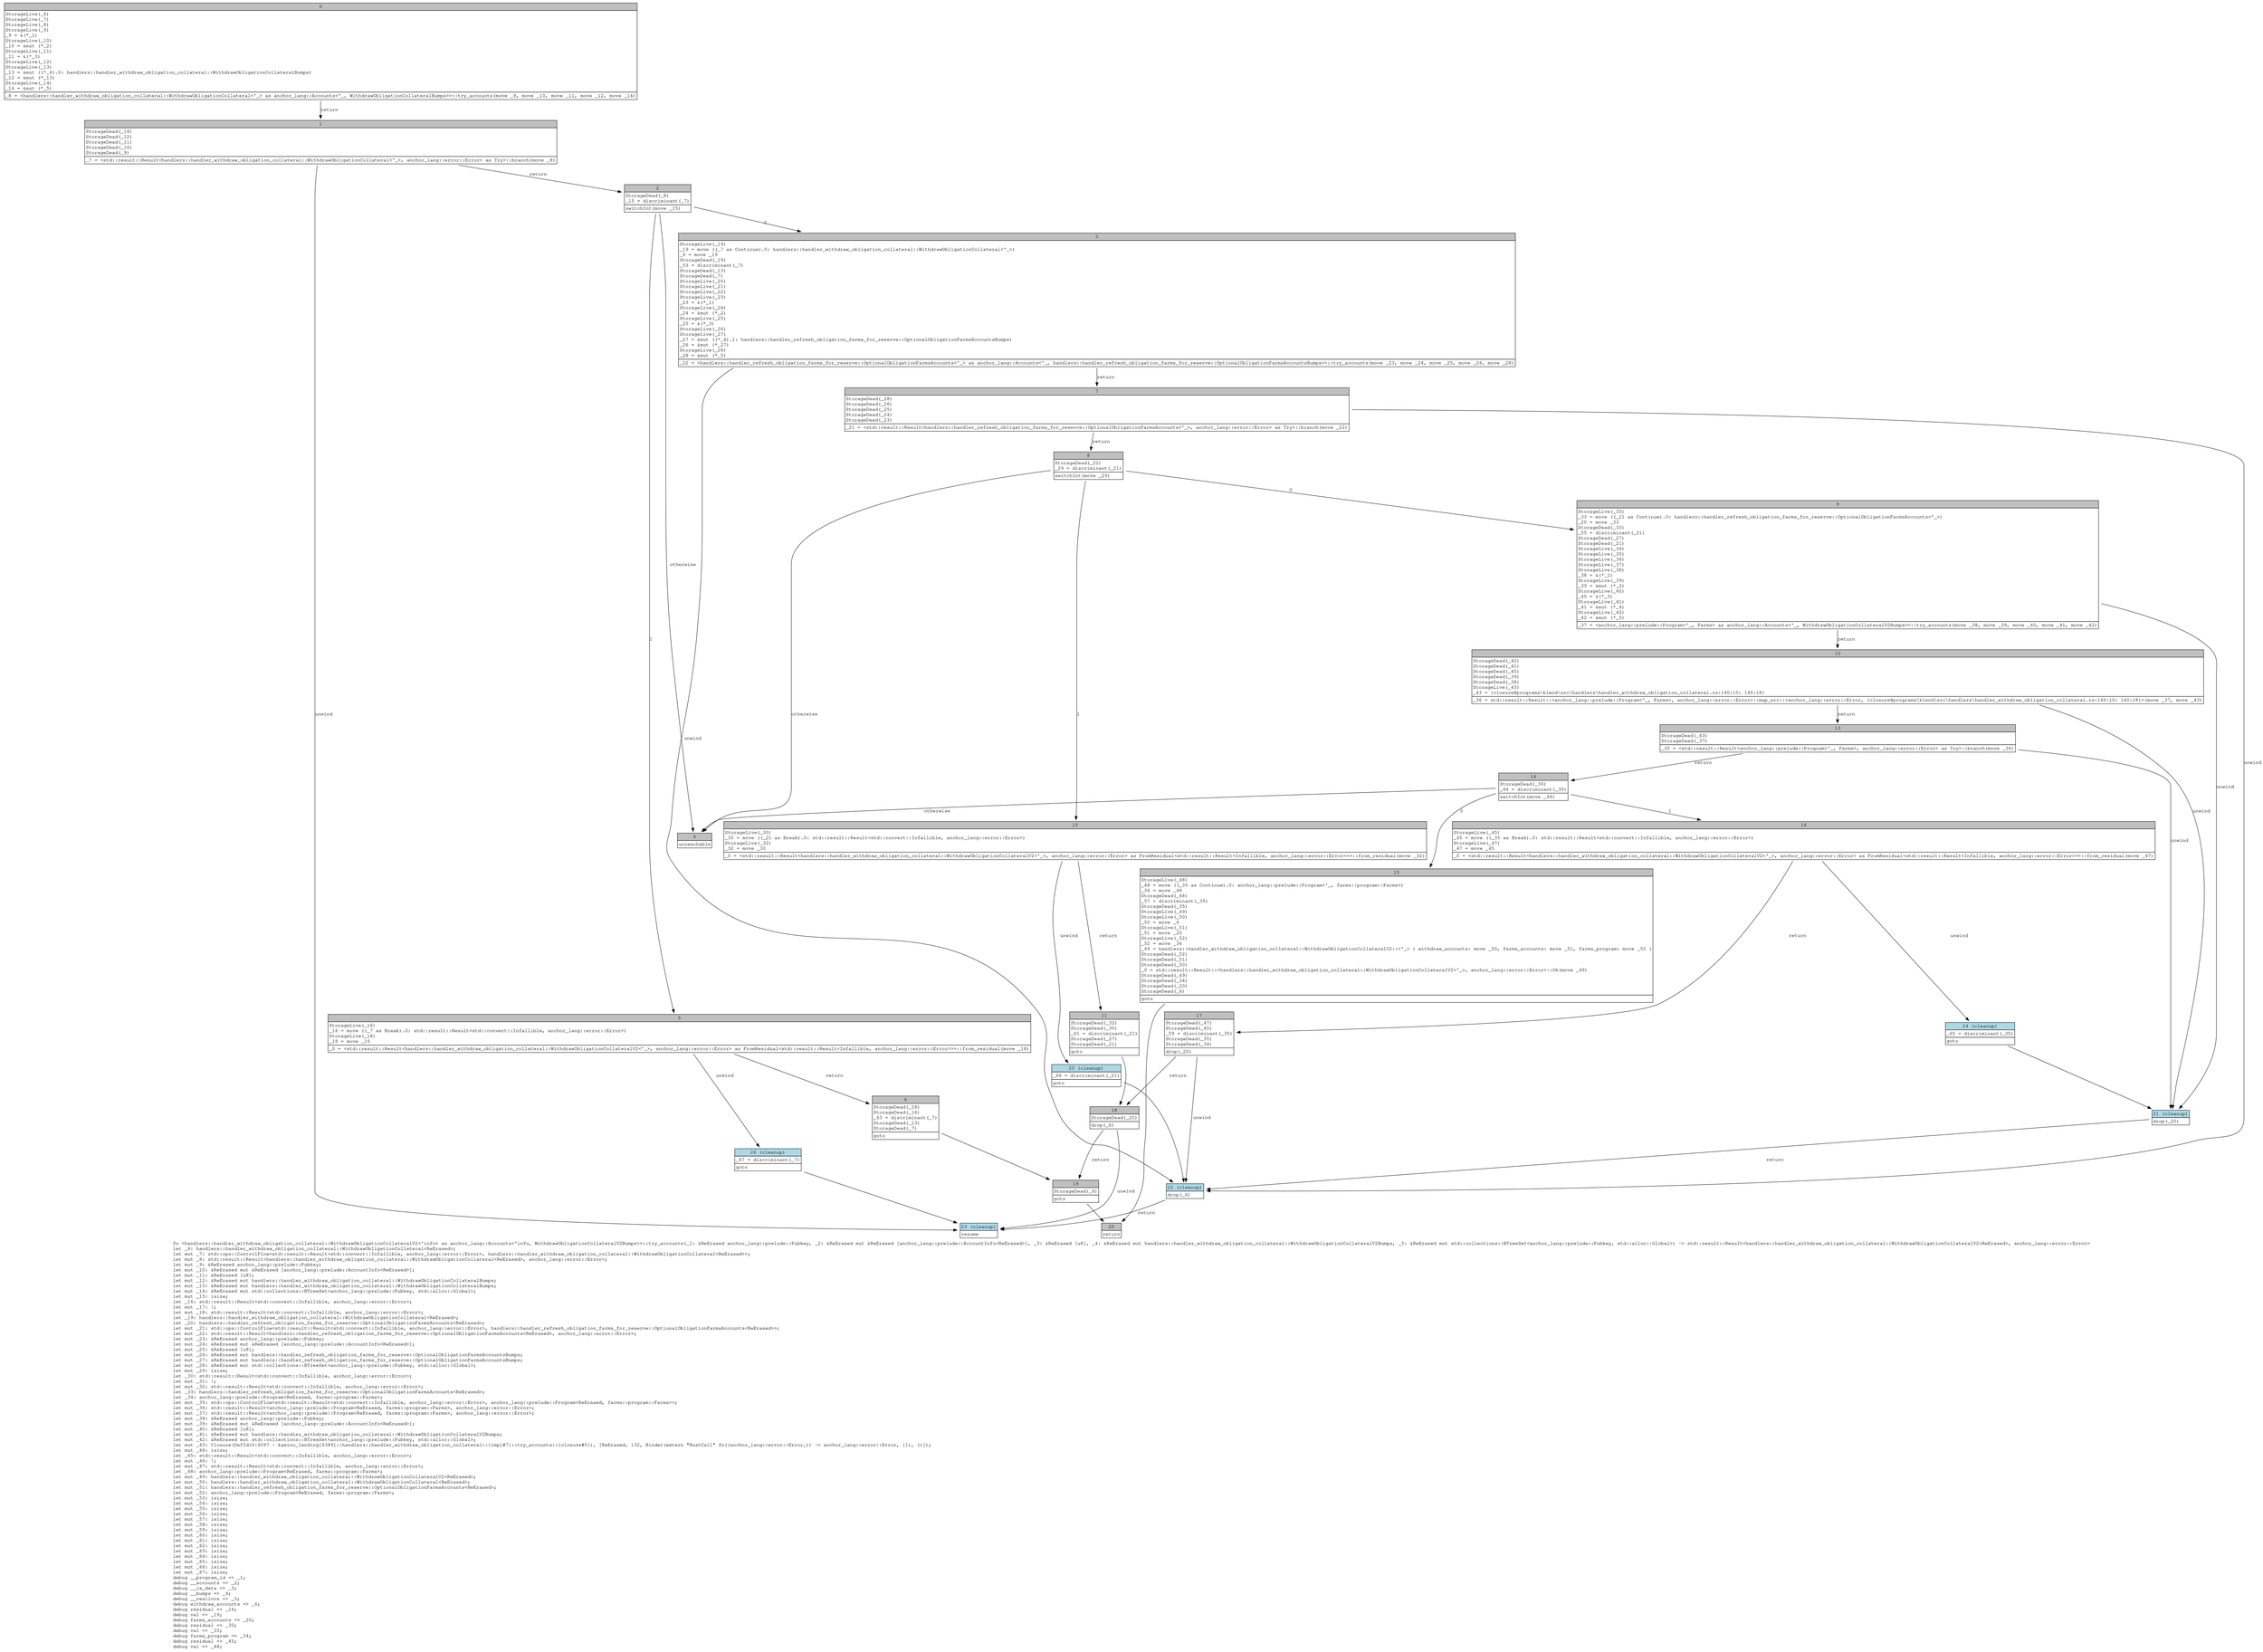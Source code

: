 digraph Mir_0_6096 {
    graph [fontname="Courier, monospace"];
    node [fontname="Courier, monospace"];
    edge [fontname="Courier, monospace"];
    label=<fn &lt;handlers::handler_withdraw_obligation_collateral::WithdrawObligationCollateralV2&lt;'info&gt; as anchor_lang::Accounts&lt;'info, WithdrawObligationCollateralV2Bumps&gt;&gt;::try_accounts(_1: &amp;ReErased anchor_lang::prelude::Pubkey, _2: &amp;ReErased mut &amp;ReErased [anchor_lang::prelude::AccountInfo&lt;ReErased&gt;], _3: &amp;ReErased [u8], _4: &amp;ReErased mut handlers::handler_withdraw_obligation_collateral::WithdrawObligationCollateralV2Bumps, _5: &amp;ReErased mut std::collections::BTreeSet&lt;anchor_lang::prelude::Pubkey, std::alloc::Global&gt;) -&gt; std::result::Result&lt;handlers::handler_withdraw_obligation_collateral::WithdrawObligationCollateralV2&lt;ReErased&gt;, anchor_lang::error::Error&gt;<br align="left"/>let _6: handlers::handler_withdraw_obligation_collateral::WithdrawObligationCollateral&lt;ReErased&gt;;<br align="left"/>let mut _7: std::ops::ControlFlow&lt;std::result::Result&lt;std::convert::Infallible, anchor_lang::error::Error&gt;, handlers::handler_withdraw_obligation_collateral::WithdrawObligationCollateral&lt;ReErased&gt;&gt;;<br align="left"/>let mut _8: std::result::Result&lt;handlers::handler_withdraw_obligation_collateral::WithdrawObligationCollateral&lt;ReErased&gt;, anchor_lang::error::Error&gt;;<br align="left"/>let mut _9: &amp;ReErased anchor_lang::prelude::Pubkey;<br align="left"/>let mut _10: &amp;ReErased mut &amp;ReErased [anchor_lang::prelude::AccountInfo&lt;ReErased&gt;];<br align="left"/>let mut _11: &amp;ReErased [u8];<br align="left"/>let mut _12: &amp;ReErased mut handlers::handler_withdraw_obligation_collateral::WithdrawObligationCollateralBumps;<br align="left"/>let mut _13: &amp;ReErased mut handlers::handler_withdraw_obligation_collateral::WithdrawObligationCollateralBumps;<br align="left"/>let mut _14: &amp;ReErased mut std::collections::BTreeSet&lt;anchor_lang::prelude::Pubkey, std::alloc::Global&gt;;<br align="left"/>let mut _15: isize;<br align="left"/>let _16: std::result::Result&lt;std::convert::Infallible, anchor_lang::error::Error&gt;;<br align="left"/>let mut _17: !;<br align="left"/>let mut _18: std::result::Result&lt;std::convert::Infallible, anchor_lang::error::Error&gt;;<br align="left"/>let _19: handlers::handler_withdraw_obligation_collateral::WithdrawObligationCollateral&lt;ReErased&gt;;<br align="left"/>let _20: handlers::handler_refresh_obligation_farms_for_reserve::OptionalObligationFarmsAccounts&lt;ReErased&gt;;<br align="left"/>let mut _21: std::ops::ControlFlow&lt;std::result::Result&lt;std::convert::Infallible, anchor_lang::error::Error&gt;, handlers::handler_refresh_obligation_farms_for_reserve::OptionalObligationFarmsAccounts&lt;ReErased&gt;&gt;;<br align="left"/>let mut _22: std::result::Result&lt;handlers::handler_refresh_obligation_farms_for_reserve::OptionalObligationFarmsAccounts&lt;ReErased&gt;, anchor_lang::error::Error&gt;;<br align="left"/>let mut _23: &amp;ReErased anchor_lang::prelude::Pubkey;<br align="left"/>let mut _24: &amp;ReErased mut &amp;ReErased [anchor_lang::prelude::AccountInfo&lt;ReErased&gt;];<br align="left"/>let mut _25: &amp;ReErased [u8];<br align="left"/>let mut _26: &amp;ReErased mut handlers::handler_refresh_obligation_farms_for_reserve::OptionalObligationFarmsAccountsBumps;<br align="left"/>let mut _27: &amp;ReErased mut handlers::handler_refresh_obligation_farms_for_reserve::OptionalObligationFarmsAccountsBumps;<br align="left"/>let mut _28: &amp;ReErased mut std::collections::BTreeSet&lt;anchor_lang::prelude::Pubkey, std::alloc::Global&gt;;<br align="left"/>let mut _29: isize;<br align="left"/>let _30: std::result::Result&lt;std::convert::Infallible, anchor_lang::error::Error&gt;;<br align="left"/>let mut _31: !;<br align="left"/>let mut _32: std::result::Result&lt;std::convert::Infallible, anchor_lang::error::Error&gt;;<br align="left"/>let _33: handlers::handler_refresh_obligation_farms_for_reserve::OptionalObligationFarmsAccounts&lt;ReErased&gt;;<br align="left"/>let _34: anchor_lang::prelude::Program&lt;ReErased, farms::program::Farms&gt;;<br align="left"/>let mut _35: std::ops::ControlFlow&lt;std::result::Result&lt;std::convert::Infallible, anchor_lang::error::Error&gt;, anchor_lang::prelude::Program&lt;ReErased, farms::program::Farms&gt;&gt;;<br align="left"/>let mut _36: std::result::Result&lt;anchor_lang::prelude::Program&lt;ReErased, farms::program::Farms&gt;, anchor_lang::error::Error&gt;;<br align="left"/>let mut _37: std::result::Result&lt;anchor_lang::prelude::Program&lt;ReErased, farms::program::Farms&gt;, anchor_lang::error::Error&gt;;<br align="left"/>let mut _38: &amp;ReErased anchor_lang::prelude::Pubkey;<br align="left"/>let mut _39: &amp;ReErased mut &amp;ReErased [anchor_lang::prelude::AccountInfo&lt;ReErased&gt;];<br align="left"/>let mut _40: &amp;ReErased [u8];<br align="left"/>let mut _41: &amp;ReErased mut handlers::handler_withdraw_obligation_collateral::WithdrawObligationCollateralV2Bumps;<br align="left"/>let mut _42: &amp;ReErased mut std::collections::BTreeSet&lt;anchor_lang::prelude::Pubkey, std::alloc::Global&gt;;<br align="left"/>let mut _43: Closure(DefId(0:6097 ~ kamino_lending[6389]::handlers::handler_withdraw_obligation_collateral::{impl#7}::try_accounts::{closure#0}), [ReErased, i32, Binder(extern &quot;RustCall&quot; fn((anchor_lang::error::Error,)) -&gt; anchor_lang::error::Error, []), ()]);<br align="left"/>let mut _44: isize;<br align="left"/>let _45: std::result::Result&lt;std::convert::Infallible, anchor_lang::error::Error&gt;;<br align="left"/>let mut _46: !;<br align="left"/>let mut _47: std::result::Result&lt;std::convert::Infallible, anchor_lang::error::Error&gt;;<br align="left"/>let _48: anchor_lang::prelude::Program&lt;ReErased, farms::program::Farms&gt;;<br align="left"/>let mut _49: handlers::handler_withdraw_obligation_collateral::WithdrawObligationCollateralV2&lt;ReErased&gt;;<br align="left"/>let mut _50: handlers::handler_withdraw_obligation_collateral::WithdrawObligationCollateral&lt;ReErased&gt;;<br align="left"/>let mut _51: handlers::handler_refresh_obligation_farms_for_reserve::OptionalObligationFarmsAccounts&lt;ReErased&gt;;<br align="left"/>let mut _52: anchor_lang::prelude::Program&lt;ReErased, farms::program::Farms&gt;;<br align="left"/>let mut _53: isize;<br align="left"/>let mut _54: isize;<br align="left"/>let mut _55: isize;<br align="left"/>let mut _56: isize;<br align="left"/>let mut _57: isize;<br align="left"/>let mut _58: isize;<br align="left"/>let mut _59: isize;<br align="left"/>let mut _60: isize;<br align="left"/>let mut _61: isize;<br align="left"/>let mut _62: isize;<br align="left"/>let mut _63: isize;<br align="left"/>let mut _64: isize;<br align="left"/>let mut _65: isize;<br align="left"/>let mut _66: isize;<br align="left"/>let mut _67: isize;<br align="left"/>debug __program_id =&gt; _1;<br align="left"/>debug __accounts =&gt; _2;<br align="left"/>debug __ix_data =&gt; _3;<br align="left"/>debug __bumps =&gt; _4;<br align="left"/>debug __reallocs =&gt; _5;<br align="left"/>debug withdraw_accounts =&gt; _6;<br align="left"/>debug residual =&gt; _16;<br align="left"/>debug val =&gt; _19;<br align="left"/>debug farms_accounts =&gt; _20;<br align="left"/>debug residual =&gt; _30;<br align="left"/>debug val =&gt; _33;<br align="left"/>debug farms_program =&gt; _34;<br align="left"/>debug residual =&gt; _45;<br align="left"/>debug val =&gt; _48;<br align="left"/>>;
    bb0__0_6096 [shape="none", label=<<table border="0" cellborder="1" cellspacing="0"><tr><td bgcolor="gray" align="center" colspan="1">0</td></tr><tr><td align="left" balign="left">StorageLive(_6)<br/>StorageLive(_7)<br/>StorageLive(_8)<br/>StorageLive(_9)<br/>_9 = &amp;(*_1)<br/>StorageLive(_10)<br/>_10 = &amp;mut (*_2)<br/>StorageLive(_11)<br/>_11 = &amp;(*_3)<br/>StorageLive(_12)<br/>StorageLive(_13)<br/>_13 = &amp;mut ((*_4).0: handlers::handler_withdraw_obligation_collateral::WithdrawObligationCollateralBumps)<br/>_12 = &amp;mut (*_13)<br/>StorageLive(_14)<br/>_14 = &amp;mut (*_5)<br/></td></tr><tr><td align="left">_8 = &lt;handlers::handler_withdraw_obligation_collateral::WithdrawObligationCollateral&lt;'_&gt; as anchor_lang::Accounts&lt;'_, WithdrawObligationCollateralBumps&gt;&gt;::try_accounts(move _9, move _10, move _11, move _12, move _14)</td></tr></table>>];
    bb1__0_6096 [shape="none", label=<<table border="0" cellborder="1" cellspacing="0"><tr><td bgcolor="gray" align="center" colspan="1">1</td></tr><tr><td align="left" balign="left">StorageDead(_14)<br/>StorageDead(_12)<br/>StorageDead(_11)<br/>StorageDead(_10)<br/>StorageDead(_9)<br/></td></tr><tr><td align="left">_7 = &lt;std::result::Result&lt;handlers::handler_withdraw_obligation_collateral::WithdrawObligationCollateral&lt;'_&gt;, anchor_lang::error::Error&gt; as Try&gt;::branch(move _8)</td></tr></table>>];
    bb2__0_6096 [shape="none", label=<<table border="0" cellborder="1" cellspacing="0"><tr><td bgcolor="gray" align="center" colspan="1">2</td></tr><tr><td align="left" balign="left">StorageDead(_8)<br/>_15 = discriminant(_7)<br/></td></tr><tr><td align="left">switchInt(move _15)</td></tr></table>>];
    bb3__0_6096 [shape="none", label=<<table border="0" cellborder="1" cellspacing="0"><tr><td bgcolor="gray" align="center" colspan="1">3</td></tr><tr><td align="left" balign="left">StorageLive(_19)<br/>_19 = move ((_7 as Continue).0: handlers::handler_withdraw_obligation_collateral::WithdrawObligationCollateral&lt;'_&gt;)<br/>_6 = move _19<br/>StorageDead(_19)<br/>_53 = discriminant(_7)<br/>StorageDead(_13)<br/>StorageDead(_7)<br/>StorageLive(_20)<br/>StorageLive(_21)<br/>StorageLive(_22)<br/>StorageLive(_23)<br/>_23 = &amp;(*_1)<br/>StorageLive(_24)<br/>_24 = &amp;mut (*_2)<br/>StorageLive(_25)<br/>_25 = &amp;(*_3)<br/>StorageLive(_26)<br/>StorageLive(_27)<br/>_27 = &amp;mut ((*_4).1: handlers::handler_refresh_obligation_farms_for_reserve::OptionalObligationFarmsAccountsBumps)<br/>_26 = &amp;mut (*_27)<br/>StorageLive(_28)<br/>_28 = &amp;mut (*_5)<br/></td></tr><tr><td align="left">_22 = &lt;handlers::handler_refresh_obligation_farms_for_reserve::OptionalObligationFarmsAccounts&lt;'_&gt; as anchor_lang::Accounts&lt;'_, handlers::handler_refresh_obligation_farms_for_reserve::OptionalObligationFarmsAccountsBumps&gt;&gt;::try_accounts(move _23, move _24, move _25, move _26, move _28)</td></tr></table>>];
    bb4__0_6096 [shape="none", label=<<table border="0" cellborder="1" cellspacing="0"><tr><td bgcolor="gray" align="center" colspan="1">4</td></tr><tr><td align="left">unreachable</td></tr></table>>];
    bb5__0_6096 [shape="none", label=<<table border="0" cellborder="1" cellspacing="0"><tr><td bgcolor="gray" align="center" colspan="1">5</td></tr><tr><td align="left" balign="left">StorageLive(_16)<br/>_16 = move ((_7 as Break).0: std::result::Result&lt;std::convert::Infallible, anchor_lang::error::Error&gt;)<br/>StorageLive(_18)<br/>_18 = move _16<br/></td></tr><tr><td align="left">_0 = &lt;std::result::Result&lt;handlers::handler_withdraw_obligation_collateral::WithdrawObligationCollateralV2&lt;'_&gt;, anchor_lang::error::Error&gt; as FromResidual&lt;std::result::Result&lt;Infallible, anchor_lang::error::Error&gt;&gt;&gt;::from_residual(move _18)</td></tr></table>>];
    bb6__0_6096 [shape="none", label=<<table border="0" cellborder="1" cellspacing="0"><tr><td bgcolor="gray" align="center" colspan="1">6</td></tr><tr><td align="left" balign="left">StorageDead(_18)<br/>StorageDead(_16)<br/>_63 = discriminant(_7)<br/>StorageDead(_13)<br/>StorageDead(_7)<br/></td></tr><tr><td align="left">goto</td></tr></table>>];
    bb7__0_6096 [shape="none", label=<<table border="0" cellborder="1" cellspacing="0"><tr><td bgcolor="gray" align="center" colspan="1">7</td></tr><tr><td align="left" balign="left">StorageDead(_28)<br/>StorageDead(_26)<br/>StorageDead(_25)<br/>StorageDead(_24)<br/>StorageDead(_23)<br/></td></tr><tr><td align="left">_21 = &lt;std::result::Result&lt;handlers::handler_refresh_obligation_farms_for_reserve::OptionalObligationFarmsAccounts&lt;'_&gt;, anchor_lang::error::Error&gt; as Try&gt;::branch(move _22)</td></tr></table>>];
    bb8__0_6096 [shape="none", label=<<table border="0" cellborder="1" cellspacing="0"><tr><td bgcolor="gray" align="center" colspan="1">8</td></tr><tr><td align="left" balign="left">StorageDead(_22)<br/>_29 = discriminant(_21)<br/></td></tr><tr><td align="left">switchInt(move _29)</td></tr></table>>];
    bb9__0_6096 [shape="none", label=<<table border="0" cellborder="1" cellspacing="0"><tr><td bgcolor="gray" align="center" colspan="1">9</td></tr><tr><td align="left" balign="left">StorageLive(_33)<br/>_33 = move ((_21 as Continue).0: handlers::handler_refresh_obligation_farms_for_reserve::OptionalObligationFarmsAccounts&lt;'_&gt;)<br/>_20 = move _33<br/>StorageDead(_33)<br/>_55 = discriminant(_21)<br/>StorageDead(_27)<br/>StorageDead(_21)<br/>StorageLive(_34)<br/>StorageLive(_35)<br/>StorageLive(_36)<br/>StorageLive(_37)<br/>StorageLive(_38)<br/>_38 = &amp;(*_1)<br/>StorageLive(_39)<br/>_39 = &amp;mut (*_2)<br/>StorageLive(_40)<br/>_40 = &amp;(*_3)<br/>StorageLive(_41)<br/>_41 = &amp;mut (*_4)<br/>StorageLive(_42)<br/>_42 = &amp;mut (*_5)<br/></td></tr><tr><td align="left">_37 = &lt;anchor_lang::prelude::Program&lt;'_, Farms&gt; as anchor_lang::Accounts&lt;'_, WithdrawObligationCollateralV2Bumps&gt;&gt;::try_accounts(move _38, move _39, move _40, move _41, move _42)</td></tr></table>>];
    bb10__0_6096 [shape="none", label=<<table border="0" cellborder="1" cellspacing="0"><tr><td bgcolor="gray" align="center" colspan="1">10</td></tr><tr><td align="left" balign="left">StorageLive(_30)<br/>_30 = move ((_21 as Break).0: std::result::Result&lt;std::convert::Infallible, anchor_lang::error::Error&gt;)<br/>StorageLive(_32)<br/>_32 = move _30<br/></td></tr><tr><td align="left">_0 = &lt;std::result::Result&lt;handlers::handler_withdraw_obligation_collateral::WithdrawObligationCollateralV2&lt;'_&gt;, anchor_lang::error::Error&gt; as FromResidual&lt;std::result::Result&lt;Infallible, anchor_lang::error::Error&gt;&gt;&gt;::from_residual(move _32)</td></tr></table>>];
    bb11__0_6096 [shape="none", label=<<table border="0" cellborder="1" cellspacing="0"><tr><td bgcolor="gray" align="center" colspan="1">11</td></tr><tr><td align="left" balign="left">StorageDead(_32)<br/>StorageDead(_30)<br/>_61 = discriminant(_21)<br/>StorageDead(_27)<br/>StorageDead(_21)<br/></td></tr><tr><td align="left">goto</td></tr></table>>];
    bb12__0_6096 [shape="none", label=<<table border="0" cellborder="1" cellspacing="0"><tr><td bgcolor="gray" align="center" colspan="1">12</td></tr><tr><td align="left" balign="left">StorageDead(_42)<br/>StorageDead(_41)<br/>StorageDead(_40)<br/>StorageDead(_39)<br/>StorageDead(_38)<br/>StorageLive(_43)<br/>_43 = {closure@programs\klend\src\handlers\handler_withdraw_obligation_collateral.rs:140:10: 140:18}<br/></td></tr><tr><td align="left">_36 = std::result::Result::&lt;anchor_lang::prelude::Program&lt;'_, Farms&gt;, anchor_lang::error::Error&gt;::map_err::&lt;anchor_lang::error::Error, {closure@programs\klend\src\handlers\handler_withdraw_obligation_collateral.rs:140:10: 140:18}&gt;(move _37, move _43)</td></tr></table>>];
    bb13__0_6096 [shape="none", label=<<table border="0" cellborder="1" cellspacing="0"><tr><td bgcolor="gray" align="center" colspan="1">13</td></tr><tr><td align="left" balign="left">StorageDead(_43)<br/>StorageDead(_37)<br/></td></tr><tr><td align="left">_35 = &lt;std::result::Result&lt;anchor_lang::prelude::Program&lt;'_, Farms&gt;, anchor_lang::error::Error&gt; as Try&gt;::branch(move _36)</td></tr></table>>];
    bb14__0_6096 [shape="none", label=<<table border="0" cellborder="1" cellspacing="0"><tr><td bgcolor="gray" align="center" colspan="1">14</td></tr><tr><td align="left" balign="left">StorageDead(_36)<br/>_44 = discriminant(_35)<br/></td></tr><tr><td align="left">switchInt(move _44)</td></tr></table>>];
    bb15__0_6096 [shape="none", label=<<table border="0" cellborder="1" cellspacing="0"><tr><td bgcolor="gray" align="center" colspan="1">15</td></tr><tr><td align="left" balign="left">StorageLive(_48)<br/>_48 = move ((_35 as Continue).0: anchor_lang::prelude::Program&lt;'_, farms::program::Farms&gt;)<br/>_34 = move _48<br/>StorageDead(_48)<br/>_57 = discriminant(_35)<br/>StorageDead(_35)<br/>StorageLive(_49)<br/>StorageLive(_50)<br/>_50 = move _6<br/>StorageLive(_51)<br/>_51 = move _20<br/>StorageLive(_52)<br/>_52 = move _34<br/>_49 = handlers::handler_withdraw_obligation_collateral::WithdrawObligationCollateralV2::&lt;'_&gt; { withdraw_accounts: move _50, farms_accounts: move _51, farms_program: move _52 }<br/>StorageDead(_52)<br/>StorageDead(_51)<br/>StorageDead(_50)<br/>_0 = std::result::Result::&lt;handlers::handler_withdraw_obligation_collateral::WithdrawObligationCollateralV2&lt;'_&gt;, anchor_lang::error::Error&gt;::Ok(move _49)<br/>StorageDead(_49)<br/>StorageDead(_34)<br/>StorageDead(_20)<br/>StorageDead(_6)<br/></td></tr><tr><td align="left">goto</td></tr></table>>];
    bb16__0_6096 [shape="none", label=<<table border="0" cellborder="1" cellspacing="0"><tr><td bgcolor="gray" align="center" colspan="1">16</td></tr><tr><td align="left" balign="left">StorageLive(_45)<br/>_45 = move ((_35 as Break).0: std::result::Result&lt;std::convert::Infallible, anchor_lang::error::Error&gt;)<br/>StorageLive(_47)<br/>_47 = move _45<br/></td></tr><tr><td align="left">_0 = &lt;std::result::Result&lt;handlers::handler_withdraw_obligation_collateral::WithdrawObligationCollateralV2&lt;'_&gt;, anchor_lang::error::Error&gt; as FromResidual&lt;std::result::Result&lt;Infallible, anchor_lang::error::Error&gt;&gt;&gt;::from_residual(move _47)</td></tr></table>>];
    bb17__0_6096 [shape="none", label=<<table border="0" cellborder="1" cellspacing="0"><tr><td bgcolor="gray" align="center" colspan="1">17</td></tr><tr><td align="left" balign="left">StorageDead(_47)<br/>StorageDead(_45)<br/>_59 = discriminant(_35)<br/>StorageDead(_35)<br/>StorageDead(_34)<br/></td></tr><tr><td align="left">drop(_20)</td></tr></table>>];
    bb18__0_6096 [shape="none", label=<<table border="0" cellborder="1" cellspacing="0"><tr><td bgcolor="gray" align="center" colspan="1">18</td></tr><tr><td align="left" balign="left">StorageDead(_20)<br/></td></tr><tr><td align="left">drop(_6)</td></tr></table>>];
    bb19__0_6096 [shape="none", label=<<table border="0" cellborder="1" cellspacing="0"><tr><td bgcolor="gray" align="center" colspan="1">19</td></tr><tr><td align="left" balign="left">StorageDead(_6)<br/></td></tr><tr><td align="left">goto</td></tr></table>>];
    bb20__0_6096 [shape="none", label=<<table border="0" cellborder="1" cellspacing="0"><tr><td bgcolor="gray" align="center" colspan="1">20</td></tr><tr><td align="left">return</td></tr></table>>];
    bb21__0_6096 [shape="none", label=<<table border="0" cellborder="1" cellspacing="0"><tr><td bgcolor="lightblue" align="center" colspan="1">21 (cleanup)</td></tr><tr><td align="left">drop(_20)</td></tr></table>>];
    bb22__0_6096 [shape="none", label=<<table border="0" cellborder="1" cellspacing="0"><tr><td bgcolor="lightblue" align="center" colspan="1">22 (cleanup)</td></tr><tr><td align="left">drop(_6)</td></tr></table>>];
    bb23__0_6096 [shape="none", label=<<table border="0" cellborder="1" cellspacing="0"><tr><td bgcolor="lightblue" align="center" colspan="1">23 (cleanup)</td></tr><tr><td align="left">resume</td></tr></table>>];
    bb24__0_6096 [shape="none", label=<<table border="0" cellborder="1" cellspacing="0"><tr><td bgcolor="lightblue" align="center" colspan="1">24 (cleanup)</td></tr><tr><td align="left" balign="left">_65 = discriminant(_35)<br/></td></tr><tr><td align="left">goto</td></tr></table>>];
    bb25__0_6096 [shape="none", label=<<table border="0" cellborder="1" cellspacing="0"><tr><td bgcolor="lightblue" align="center" colspan="1">25 (cleanup)</td></tr><tr><td align="left" balign="left">_66 = discriminant(_21)<br/></td></tr><tr><td align="left">goto</td></tr></table>>];
    bb26__0_6096 [shape="none", label=<<table border="0" cellborder="1" cellspacing="0"><tr><td bgcolor="lightblue" align="center" colspan="1">26 (cleanup)</td></tr><tr><td align="left" balign="left">_67 = discriminant(_7)<br/></td></tr><tr><td align="left">goto</td></tr></table>>];
    bb0__0_6096 -> bb1__0_6096 [label="return"];
    bb1__0_6096 -> bb2__0_6096 [label="return"];
    bb1__0_6096 -> bb23__0_6096 [label="unwind"];
    bb2__0_6096 -> bb3__0_6096 [label="0"];
    bb2__0_6096 -> bb5__0_6096 [label="1"];
    bb2__0_6096 -> bb4__0_6096 [label="otherwise"];
    bb3__0_6096 -> bb7__0_6096 [label="return"];
    bb3__0_6096 -> bb22__0_6096 [label="unwind"];
    bb5__0_6096 -> bb6__0_6096 [label="return"];
    bb5__0_6096 -> bb26__0_6096 [label="unwind"];
    bb6__0_6096 -> bb19__0_6096 [label=""];
    bb7__0_6096 -> bb8__0_6096 [label="return"];
    bb7__0_6096 -> bb22__0_6096 [label="unwind"];
    bb8__0_6096 -> bb9__0_6096 [label="0"];
    bb8__0_6096 -> bb10__0_6096 [label="1"];
    bb8__0_6096 -> bb4__0_6096 [label="otherwise"];
    bb9__0_6096 -> bb12__0_6096 [label="return"];
    bb9__0_6096 -> bb21__0_6096 [label="unwind"];
    bb10__0_6096 -> bb11__0_6096 [label="return"];
    bb10__0_6096 -> bb25__0_6096 [label="unwind"];
    bb11__0_6096 -> bb18__0_6096 [label=""];
    bb12__0_6096 -> bb13__0_6096 [label="return"];
    bb12__0_6096 -> bb21__0_6096 [label="unwind"];
    bb13__0_6096 -> bb14__0_6096 [label="return"];
    bb13__0_6096 -> bb21__0_6096 [label="unwind"];
    bb14__0_6096 -> bb15__0_6096 [label="0"];
    bb14__0_6096 -> bb16__0_6096 [label="1"];
    bb14__0_6096 -> bb4__0_6096 [label="otherwise"];
    bb15__0_6096 -> bb20__0_6096 [label=""];
    bb16__0_6096 -> bb17__0_6096 [label="return"];
    bb16__0_6096 -> bb24__0_6096 [label="unwind"];
    bb17__0_6096 -> bb18__0_6096 [label="return"];
    bb17__0_6096 -> bb22__0_6096 [label="unwind"];
    bb18__0_6096 -> bb19__0_6096 [label="return"];
    bb18__0_6096 -> bb23__0_6096 [label="unwind"];
    bb19__0_6096 -> bb20__0_6096 [label=""];
    bb21__0_6096 -> bb22__0_6096 [label="return"];
    bb22__0_6096 -> bb23__0_6096 [label="return"];
    bb24__0_6096 -> bb21__0_6096 [label=""];
    bb25__0_6096 -> bb22__0_6096 [label=""];
    bb26__0_6096 -> bb23__0_6096 [label=""];
}
